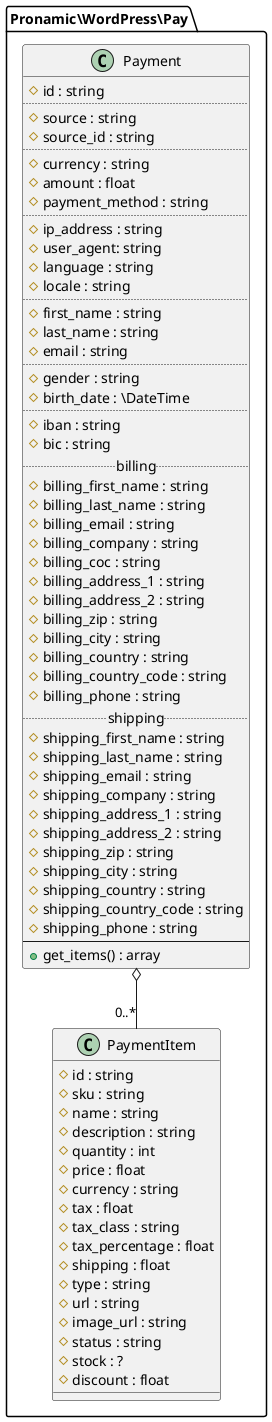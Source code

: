 @startuml

namespace Pronamic\WordPress\Pay {
	class Payment {
		#id : string
		..
		#source : string
		#source_id : string
		..
		#currency : string
		#amount : float
		#payment_method : string
		..
		#ip_address : string
		#user_agent: string
		#language : string
		#locale : string
		..
		#first_name : string
		#last_name : string
		#email : string
		..
		#gender : string
		#birth_date : \DateTime
		..
		#iban : string
		#bic : string
		.. billing ..
		#billing_first_name : string
		#billing_last_name : string
		#billing_email : string
		#billing_company : string
		#billing_coc : string
		#billing_address_1 : string
		#billing_address_2 : string
		#billing_zip : string
		#billing_city : string
		#billing_country : string
		#billing_country_code : string
		#billing_phone : string
		.. shipping ..
		#shipping_first_name : string
		#shipping_last_name : string
		#shipping_email : string
		#shipping_company : string
		#shipping_address_1 : string
		#shipping_address_2 : string
		#shipping_zip : string
		#shipping_city : string
		#shipping_country : string
		#shipping_country_code : string
		#shipping_phone : string
		--
		+get_items() : array
	}

	class PaymentItem {
		#id : string
		#sku : string
		#name : string
		#description : string
		#quantity : int
		#price : float
		#currency : string
		#tax : float
		#tax_class : string
		#tax_percentage : float
		#shipping : float
		#type : string
		#url : string
		#image_url : string
		#status : string
		#stock : ?
		#discount : float
	}

	Payment o-- "0..*" PaymentItem
}

@enduml
